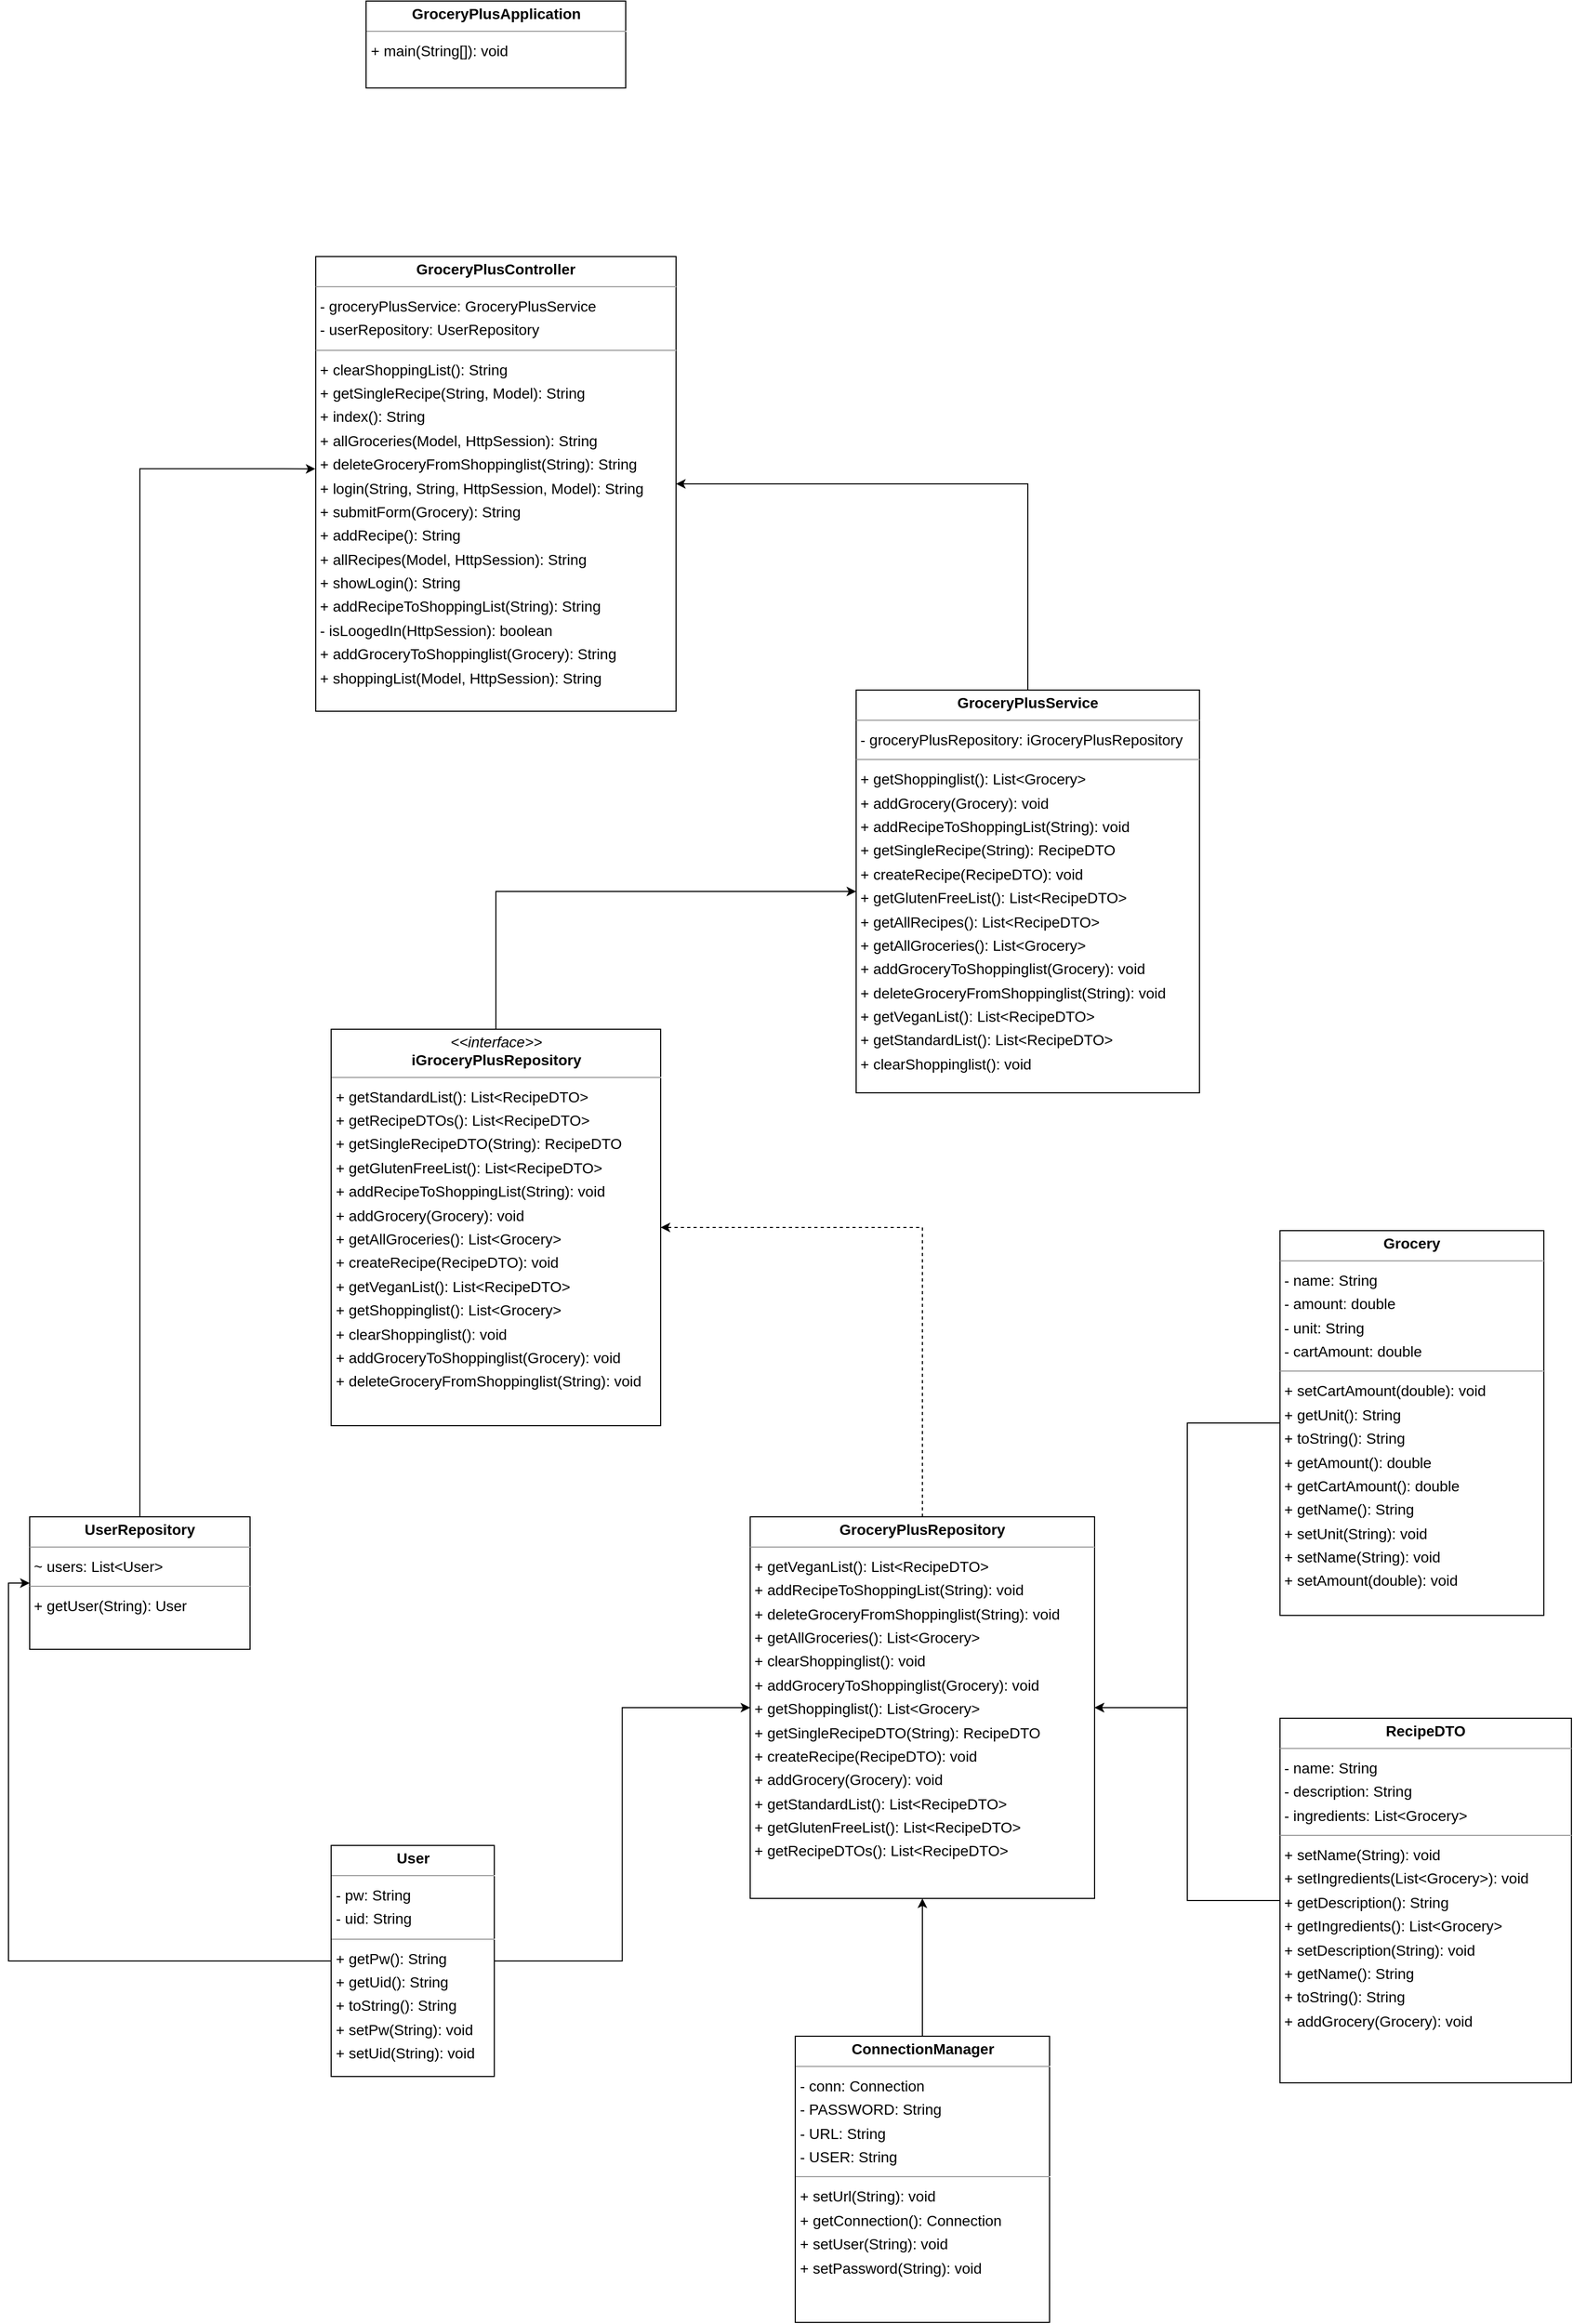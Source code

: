 <mxfile version="21.1.2" type="device">
  <diagram id="QDvlEt38EGh6kflAVvEt" name="Side-1">
    <mxGraphModel dx="2003" dy="1811" grid="1" gridSize="10" guides="1" tooltips="1" connect="1" arrows="1" fold="1" page="0" pageScale="1" pageWidth="827" pageHeight="1169" background="none" math="0" shadow="0">
      <root>
        <mxCell id="0" />
        <mxCell id="1" parent="0" />
        <mxCell id="cmNELiZQkvIuMaiXwHj--9" style="edgeStyle=orthogonalEdgeStyle;rounded=0;orthogonalLoop=1;jettySize=auto;html=1;entryX=0.5;entryY=1;entryDx=0;entryDy=0;" edge="1" parent="1" source="node8" target="node3">
          <mxGeometry relative="1" as="geometry" />
        </mxCell>
        <mxCell id="node8" value="&lt;p style=&quot;margin:0px;margin-top:4px;text-align:center;&quot;&gt;&lt;b&gt;ConnectionManager&lt;/b&gt;&lt;/p&gt;&lt;hr size=&quot;1&quot;/&gt;&lt;p style=&quot;margin:0 0 0 4px;line-height:1.6;&quot;&gt;- conn: Connection&lt;br/&gt;- PASSWORD: String&lt;br/&gt;- URL: String&lt;br/&gt;- USER: String&lt;/p&gt;&lt;hr size=&quot;1&quot;/&gt;&lt;p style=&quot;margin:0 0 0 4px;line-height:1.6;&quot;&gt;+ setUrl(String): void&lt;br/&gt;+ getConnection(): Connection&lt;br/&gt;+ setUser(String): void&lt;br/&gt;+ setPassword(String): void&lt;/p&gt;" style="verticalAlign=top;align=left;overflow=fill;fontSize=14;fontFamily=Helvetica;html=1;rounded=0;shadow=0;comic=0;labelBackgroundColor=none;strokeWidth=1;" parent="1" vertex="1">
          <mxGeometry x="1402.5" y="1850" width="240" height="270" as="geometry" />
        </mxCell>
        <mxCell id="cmNELiZQkvIuMaiXwHj--15" style="edgeStyle=orthogonalEdgeStyle;rounded=0;orthogonalLoop=1;jettySize=auto;html=1;" edge="1" parent="1" source="node9" target="node3">
          <mxGeometry relative="1" as="geometry" />
        </mxCell>
        <mxCell id="node9" value="&lt;p style=&quot;margin:0px;margin-top:4px;text-align:center;&quot;&gt;&lt;b&gt;Grocery&lt;/b&gt;&lt;/p&gt;&lt;hr size=&quot;1&quot;/&gt;&lt;p style=&quot;margin:0 0 0 4px;line-height:1.6;&quot;&gt;- name: String&lt;br/&gt;- amount: double&lt;br/&gt;- unit: String&lt;br/&gt;- cartAmount: double&lt;/p&gt;&lt;hr size=&quot;1&quot;/&gt;&lt;p style=&quot;margin:0 0 0 4px;line-height:1.6;&quot;&gt;+ setCartAmount(double): void&lt;br/&gt;+ getUnit(): String&lt;br/&gt;+ toString(): String&lt;br/&gt;+ getAmount(): double&lt;br/&gt;+ getCartAmount(): double&lt;br/&gt;+ getName(): String&lt;br/&gt;+ setUnit(String): void&lt;br/&gt;+ setName(String): void&lt;br/&gt;+ setAmount(double): void&lt;/p&gt;" style="verticalAlign=top;align=left;overflow=fill;fontSize=14;fontFamily=Helvetica;html=1;rounded=0;shadow=0;comic=0;labelBackgroundColor=none;strokeWidth=1;" parent="1" vertex="1">
          <mxGeometry x="1860" y="1090" width="249" height="363" as="geometry" />
        </mxCell>
        <mxCell id="node7" value="&lt;p style=&quot;margin:0px;margin-top:4px;text-align:center;&quot;&gt;&lt;b&gt;GroceryPlusApplication&lt;/b&gt;&lt;/p&gt;&lt;hr size=&quot;1&quot;/&gt;&lt;p style=&quot;margin:0 0 0 4px;line-height:1.6;&quot;&gt;+ main(String[]): void&lt;/p&gt;" style="verticalAlign=top;align=left;overflow=fill;fontSize=14;fontFamily=Helvetica;html=1;rounded=0;shadow=0;comic=0;labelBackgroundColor=none;strokeWidth=1;" parent="1" vertex="1">
          <mxGeometry x="997.5" y="-70" width="245" height="82" as="geometry" />
        </mxCell>
        <mxCell id="node2" value="&lt;p style=&quot;margin:0px;margin-top:4px;text-align:center;&quot;&gt;&lt;b&gt;GroceryPlusController&lt;/b&gt;&lt;/p&gt;&lt;hr size=&quot;1&quot;/&gt;&lt;p style=&quot;margin:0 0 0 4px;line-height:1.6;&quot;&gt;- groceryPlusService: GroceryPlusService&lt;br/&gt;- userRepository: UserRepository&lt;/p&gt;&lt;hr size=&quot;1&quot;/&gt;&lt;p style=&quot;margin:0 0 0 4px;line-height:1.6;&quot;&gt;+ clearShoppingList(): String&lt;br/&gt;+ getSingleRecipe(String, Model): String&lt;br/&gt;+ index(): String&lt;br/&gt;+ allGroceries(Model, HttpSession): String&lt;br/&gt;+ deleteGroceryFromShoppinglist(String): String&lt;br/&gt;+ login(String, String, HttpSession, Model): String&lt;br/&gt;+ submitForm(Grocery): String&lt;br/&gt;+ addRecipe(): String&lt;br/&gt;+ allRecipes(Model, HttpSession): String&lt;br/&gt;+ showLogin(): String&lt;br/&gt;+ addRecipeToShoppingList(String): String&lt;br/&gt;- isLoogedIn(HttpSession): boolean&lt;br/&gt;+ addGroceryToShoppinglist(Grocery): String&lt;br/&gt;+ shoppingList(Model, HttpSession): String&lt;/p&gt;" style="verticalAlign=top;align=left;overflow=fill;fontSize=14;fontFamily=Helvetica;html=1;rounded=0;shadow=0;comic=0;labelBackgroundColor=none;strokeWidth=1;" parent="1" vertex="1">
          <mxGeometry x="950" y="171" width="340" height="429" as="geometry" />
        </mxCell>
        <mxCell id="cmNELiZQkvIuMaiXwHj--8" style="edgeStyle=orthogonalEdgeStyle;rounded=0;orthogonalLoop=1;jettySize=auto;html=1;entryX=1;entryY=0.5;entryDx=0;entryDy=0;dashed=1;exitX=0.5;exitY=0;exitDx=0;exitDy=0;" edge="1" parent="1" source="node3" target="node1">
          <mxGeometry relative="1" as="geometry" />
        </mxCell>
        <mxCell id="node3" value="&lt;p style=&quot;margin:0px;margin-top:4px;text-align:center;&quot;&gt;&lt;b&gt;GroceryPlusRepository&lt;/b&gt;&lt;/p&gt;&lt;hr size=&quot;1&quot;/&gt;&lt;p style=&quot;margin:0 0 0 4px;line-height:1.6;&quot;&gt;+ getVeganList(): List&amp;lt;RecipeDTO&amp;gt;&lt;br/&gt;+ addRecipeToShoppingList(String): void&lt;br/&gt;+ deleteGroceryFromShoppinglist(String): void&lt;br/&gt;+ getAllGroceries(): List&amp;lt;Grocery&amp;gt;&lt;br/&gt;+ clearShoppinglist(): void&lt;br/&gt;+ addGroceryToShoppinglist(Grocery): void&lt;br/&gt;+ getShoppinglist(): List&amp;lt;Grocery&amp;gt;&lt;br/&gt;+ getSingleRecipeDTO(String): RecipeDTO&lt;br/&gt;+ createRecipe(RecipeDTO): void&lt;br/&gt;+ addGrocery(Grocery): void&lt;br/&gt;+ getStandardList(): List&amp;lt;RecipeDTO&amp;gt;&lt;br/&gt;+ getGlutenFreeList(): List&amp;lt;RecipeDTO&amp;gt;&lt;br/&gt;+ getRecipeDTOs(): List&amp;lt;RecipeDTO&amp;gt;&lt;/p&gt;" style="verticalAlign=top;align=left;overflow=fill;fontSize=14;fontFamily=Helvetica;html=1;rounded=0;shadow=0;comic=0;labelBackgroundColor=none;strokeWidth=1;" parent="1" vertex="1">
          <mxGeometry x="1360" y="1360" width="325" height="360" as="geometry" />
        </mxCell>
        <mxCell id="cmNELiZQkvIuMaiXwHj--6" style="edgeStyle=orthogonalEdgeStyle;rounded=0;orthogonalLoop=1;jettySize=auto;html=1;entryX=1;entryY=0.5;entryDx=0;entryDy=0;exitX=0.5;exitY=0;exitDx=0;exitDy=0;" edge="1" parent="1" source="node5" target="node2">
          <mxGeometry relative="1" as="geometry" />
        </mxCell>
        <mxCell id="node5" value="&lt;p style=&quot;margin:0px;margin-top:4px;text-align:center;&quot;&gt;&lt;b&gt;GroceryPlusService&lt;/b&gt;&lt;/p&gt;&lt;hr size=&quot;1&quot;/&gt;&lt;p style=&quot;margin:0 0 0 4px;line-height:1.6;&quot;&gt;- groceryPlusRepository: iGroceryPlusRepository&lt;/p&gt;&lt;hr size=&quot;1&quot;/&gt;&lt;p style=&quot;margin:0 0 0 4px;line-height:1.6;&quot;&gt;+ getShoppinglist(): List&amp;lt;Grocery&amp;gt;&lt;br/&gt;+ addGrocery(Grocery): void&lt;br/&gt;+ addRecipeToShoppingList(String): void&lt;br/&gt;+ getSingleRecipe(String): RecipeDTO&lt;br/&gt;+ createRecipe(RecipeDTO): void&lt;br/&gt;+ getGlutenFreeList(): List&amp;lt;RecipeDTO&amp;gt;&lt;br/&gt;+ getAllRecipes(): List&amp;lt;RecipeDTO&amp;gt;&lt;br/&gt;+ getAllGroceries(): List&amp;lt;Grocery&amp;gt;&lt;br/&gt;+ addGroceryToShoppinglist(Grocery): void&lt;br/&gt;+ deleteGroceryFromShoppinglist(String): void&lt;br/&gt;+ getVeganList(): List&amp;lt;RecipeDTO&amp;gt;&lt;br/&gt;+ getStandardList(): List&amp;lt;RecipeDTO&amp;gt;&lt;br/&gt;+ clearShoppinglist(): void&lt;/p&gt;" style="verticalAlign=top;align=left;overflow=fill;fontSize=14;fontFamily=Helvetica;html=1;rounded=0;shadow=0;comic=0;labelBackgroundColor=none;strokeWidth=1;" parent="1" vertex="1">
          <mxGeometry x="1460" y="580" width="324" height="380" as="geometry" />
        </mxCell>
        <mxCell id="cmNELiZQkvIuMaiXwHj--16" style="edgeStyle=orthogonalEdgeStyle;rounded=0;orthogonalLoop=1;jettySize=auto;html=1;entryX=1;entryY=0.5;entryDx=0;entryDy=0;" edge="1" parent="1" source="node0" target="node3">
          <mxGeometry relative="1" as="geometry" />
        </mxCell>
        <mxCell id="node0" value="&lt;p style=&quot;margin:0px;margin-top:4px;text-align:center;&quot;&gt;&lt;b&gt;RecipeDTO&lt;/b&gt;&lt;/p&gt;&lt;hr size=&quot;1&quot;/&gt;&lt;p style=&quot;margin:0 0 0 4px;line-height:1.6;&quot;&gt;- name: String&lt;br/&gt;- description: String&lt;br/&gt;- ingredients: List&amp;lt;Grocery&amp;gt;&lt;/p&gt;&lt;hr size=&quot;1&quot;/&gt;&lt;p style=&quot;margin:0 0 0 4px;line-height:1.6;&quot;&gt;+ setName(String): void&lt;br/&gt;+ setIngredients(List&amp;lt;Grocery&amp;gt;): void&lt;br/&gt;+ getDescription(): String&lt;br/&gt;+ getIngredients(): List&amp;lt;Grocery&amp;gt;&lt;br/&gt;+ setDescription(String): void&lt;br/&gt;+ getName(): String&lt;br/&gt;+ toString(): String&lt;br/&gt;+ addGrocery(Grocery): void&lt;/p&gt;" style="verticalAlign=top;align=left;overflow=fill;fontSize=14;fontFamily=Helvetica;html=1;rounded=0;shadow=0;comic=0;labelBackgroundColor=none;strokeWidth=1;" parent="1" vertex="1">
          <mxGeometry x="1860" y="1550" width="275" height="344" as="geometry" />
        </mxCell>
        <mxCell id="cmNELiZQkvIuMaiXwHj--12" style="edgeStyle=orthogonalEdgeStyle;rounded=0;orthogonalLoop=1;jettySize=auto;html=1;entryX=0;entryY=0.5;entryDx=0;entryDy=0;" edge="1" parent="1" source="node4" target="node6">
          <mxGeometry relative="1" as="geometry" />
        </mxCell>
        <mxCell id="cmNELiZQkvIuMaiXwHj--17" style="edgeStyle=orthogonalEdgeStyle;rounded=0;orthogonalLoop=1;jettySize=auto;html=1;entryX=0;entryY=0.5;entryDx=0;entryDy=0;" edge="1" parent="1" source="node4" target="node3">
          <mxGeometry relative="1" as="geometry" />
        </mxCell>
        <mxCell id="node4" value="&lt;p style=&quot;margin:0px;margin-top:4px;text-align:center;&quot;&gt;&lt;b&gt;User&lt;/b&gt;&lt;/p&gt;&lt;hr size=&quot;1&quot;/&gt;&lt;p style=&quot;margin:0 0 0 4px;line-height:1.6;&quot;&gt;- pw: String&lt;br/&gt;- uid: String&lt;/p&gt;&lt;hr size=&quot;1&quot;/&gt;&lt;p style=&quot;margin:0 0 0 4px;line-height:1.6;&quot;&gt;+ getPw(): String&lt;br/&gt;+ getUid(): String&lt;br/&gt;+ toString(): String&lt;br/&gt;+ setPw(String): void&lt;br/&gt;+ setUid(String): void&lt;/p&gt;" style="verticalAlign=top;align=left;overflow=fill;fontSize=14;fontFamily=Helvetica;html=1;rounded=0;shadow=0;comic=0;labelBackgroundColor=none;strokeWidth=1;" parent="1" vertex="1">
          <mxGeometry x="964.5" y="1670" width="154" height="218" as="geometry" />
        </mxCell>
        <mxCell id="cmNELiZQkvIuMaiXwHj--10" style="edgeStyle=orthogonalEdgeStyle;rounded=0;orthogonalLoop=1;jettySize=auto;html=1;entryX=-0.001;entryY=0.467;entryDx=0;entryDy=0;entryPerimeter=0;exitX=0.5;exitY=0;exitDx=0;exitDy=0;" edge="1" parent="1" source="node6" target="node2">
          <mxGeometry relative="1" as="geometry" />
        </mxCell>
        <mxCell id="node6" value="&lt;p style=&quot;margin:0px;margin-top:4px;text-align:center;&quot;&gt;&lt;b&gt;UserRepository&lt;/b&gt;&lt;/p&gt;&lt;hr size=&quot;1&quot;/&gt;&lt;p style=&quot;margin:0 0 0 4px;line-height:1.6;&quot;&gt;~ users: List&amp;lt;User&amp;gt;&lt;/p&gt;&lt;hr size=&quot;1&quot;/&gt;&lt;p style=&quot;margin:0 0 0 4px;line-height:1.6;&quot;&gt;+ getUser(String): User&lt;/p&gt;" style="verticalAlign=top;align=left;overflow=fill;fontSize=14;fontFamily=Helvetica;html=1;rounded=0;shadow=0;comic=0;labelBackgroundColor=none;strokeWidth=1;" parent="1" vertex="1">
          <mxGeometry x="680" y="1360" width="208" height="125" as="geometry" />
        </mxCell>
        <mxCell id="cmNELiZQkvIuMaiXwHj--4" style="edgeStyle=orthogonalEdgeStyle;rounded=0;orthogonalLoop=1;jettySize=auto;html=1;entryX=0;entryY=0.5;entryDx=0;entryDy=0;exitX=0.5;exitY=0;exitDx=0;exitDy=0;" edge="1" parent="1" source="node1" target="node5">
          <mxGeometry relative="1" as="geometry">
            <mxPoint x="1622.0" y="970" as="targetPoint" />
          </mxGeometry>
        </mxCell>
        <mxCell id="node1" value="&lt;p style=&quot;margin:0px;margin-top:4px;text-align:center;&quot;&gt;&lt;i&gt;&amp;lt;&amp;lt;interface&amp;gt;&amp;gt;&lt;/i&gt;&lt;br/&gt;&lt;b&gt;iGroceryPlusRepository&lt;/b&gt;&lt;/p&gt;&lt;hr size=&quot;1&quot;/&gt;&lt;p style=&quot;margin:0 0 0 4px;line-height:1.6;&quot;&gt;+ getStandardList(): List&amp;lt;RecipeDTO&amp;gt;&lt;br/&gt;+ getRecipeDTOs(): List&amp;lt;RecipeDTO&amp;gt;&lt;br/&gt;+ getSingleRecipeDTO(String): RecipeDTO&lt;br/&gt;+ getGlutenFreeList(): List&amp;lt;RecipeDTO&amp;gt;&lt;br/&gt;+ addRecipeToShoppingList(String): void&lt;br/&gt;+ addGrocery(Grocery): void&lt;br/&gt;+ getAllGroceries(): List&amp;lt;Grocery&amp;gt;&lt;br/&gt;+ createRecipe(RecipeDTO): void&lt;br/&gt;+ getVeganList(): List&amp;lt;RecipeDTO&amp;gt;&lt;br/&gt;+ getShoppinglist(): List&amp;lt;Grocery&amp;gt;&lt;br/&gt;+ clearShoppinglist(): void&lt;br/&gt;+ addGroceryToShoppinglist(Grocery): void&lt;br/&gt;+ deleteGroceryFromShoppinglist(String): void&lt;/p&gt;" style="verticalAlign=top;align=left;overflow=fill;fontSize=14;fontFamily=Helvetica;html=1;rounded=0;shadow=0;comic=0;labelBackgroundColor=none;strokeWidth=1;" parent="1" vertex="1">
          <mxGeometry x="964.5" y="900" width="311" height="374" as="geometry" />
        </mxCell>
        <mxCell id="cmNELiZQkvIuMaiXwHj--2" style="edgeStyle=orthogonalEdgeStyle;rounded=0;orthogonalLoop=1;jettySize=auto;html=1;exitX=0.5;exitY=1;exitDx=0;exitDy=0;" edge="1" parent="1" source="node5" target="node5">
          <mxGeometry relative="1" as="geometry" />
        </mxCell>
      </root>
    </mxGraphModel>
  </diagram>
</mxfile>
